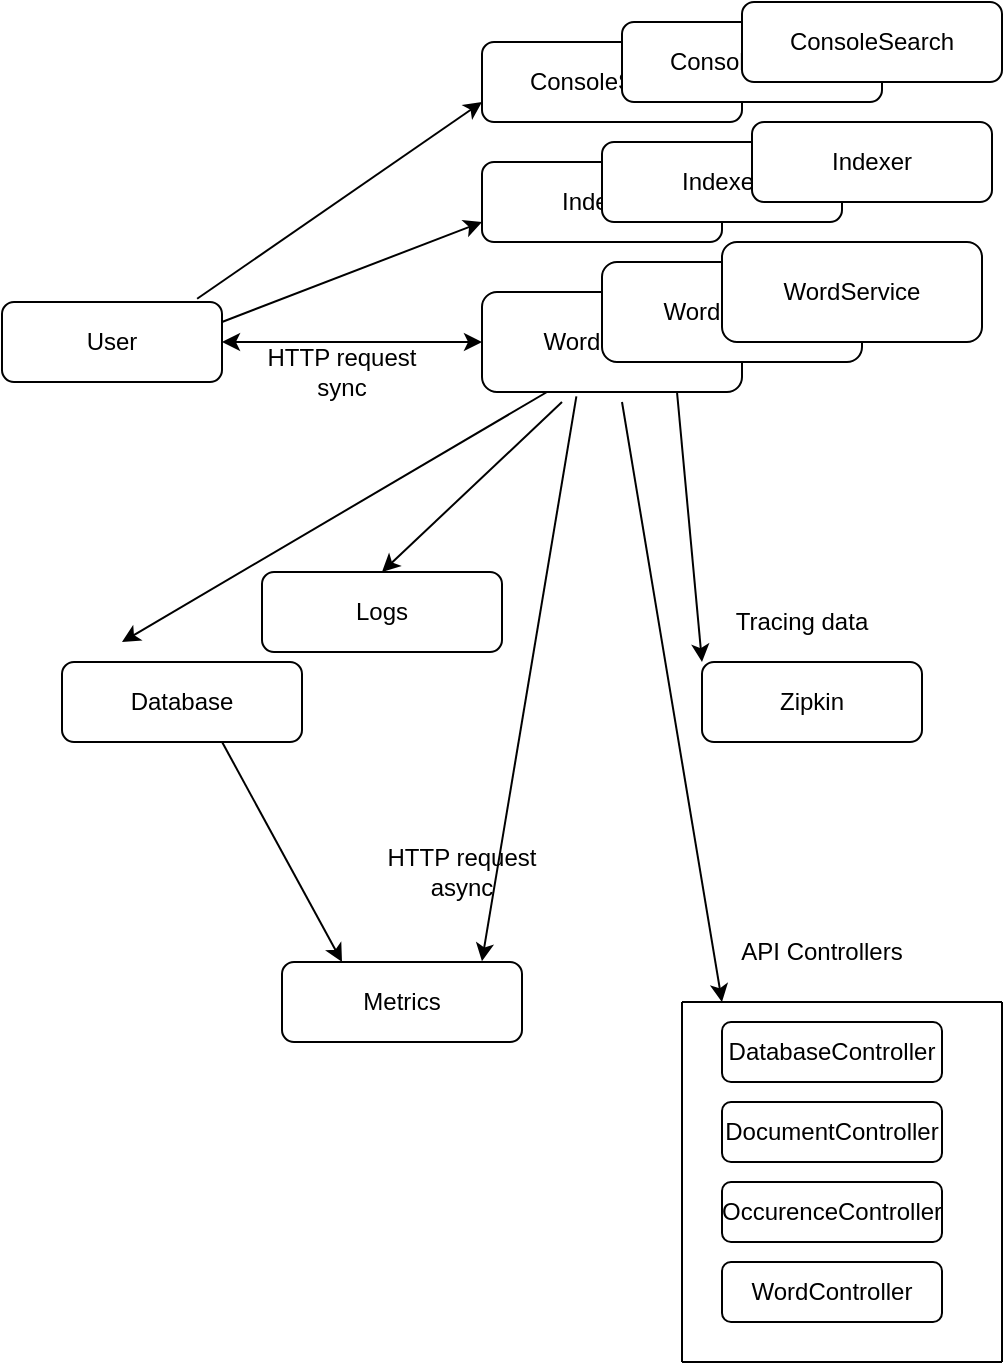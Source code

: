 <mxfile version="24.7.17">
  <diagram name="Side-1" id="QeFeoBRJKcRoihSQgV9_">
    <mxGraphModel dx="666" dy="1706" grid="1" gridSize="10" guides="1" tooltips="1" connect="1" arrows="1" fold="1" page="1" pageScale="1" pageWidth="827" pageHeight="1169" math="0" shadow="0">
      <root>
        <mxCell id="0" />
        <mxCell id="1" parent="0" />
        <mxCell id="G1x29QLc5-iGXMgj-8TD-32" value="Tracing data" style="text;strokeColor=none;align=center;fillColor=none;html=1;verticalAlign=middle;whiteSpace=wrap;rounded=0;" vertex="1" parent="1">
          <mxGeometry x="440" y="555" width="100" height="30" as="geometry" />
        </mxCell>
        <mxCell id="G1x29QLc5-iGXMgj-8TD-35" value="User" style="rounded=1;whiteSpace=wrap;html=1;" vertex="1" parent="1">
          <mxGeometry x="90" y="410" width="110" height="40" as="geometry" />
        </mxCell>
        <mxCell id="G1x29QLc5-iGXMgj-8TD-36" value="WordService" style="rounded=1;whiteSpace=wrap;html=1;" vertex="1" parent="1">
          <mxGeometry x="330" y="405" width="130" height="50" as="geometry" />
        </mxCell>
        <mxCell id="G1x29QLc5-iGXMgj-8TD-37" value="" style="endArrow=classic;startArrow=classic;html=1;rounded=0;entryX=0;entryY=0.5;entryDx=0;entryDy=0;exitX=1;exitY=0.5;exitDx=0;exitDy=0;" edge="1" parent="1" source="G1x29QLc5-iGXMgj-8TD-35" target="G1x29QLc5-iGXMgj-8TD-36">
          <mxGeometry width="50" height="50" relative="1" as="geometry">
            <mxPoint x="320" y="1190" as="sourcePoint" />
            <mxPoint x="370" y="1140" as="targetPoint" />
          </mxGeometry>
        </mxCell>
        <mxCell id="G1x29QLc5-iGXMgj-8TD-38" value="HTTP request&lt;div&gt;sync&lt;/div&gt;" style="text;strokeColor=none;align=center;fillColor=none;html=1;verticalAlign=middle;whiteSpace=wrap;rounded=0;" vertex="1" parent="1">
          <mxGeometry x="210" y="430" width="100" height="30" as="geometry" />
        </mxCell>
        <mxCell id="G1x29QLc5-iGXMgj-8TD-39" value="Database" style="rounded=1;whiteSpace=wrap;html=1;" vertex="1" parent="1">
          <mxGeometry x="120" y="590" width="120" height="40" as="geometry" />
        </mxCell>
        <mxCell id="G1x29QLc5-iGXMgj-8TD-40" value="Logs" style="rounded=1;whiteSpace=wrap;html=1;" vertex="1" parent="1">
          <mxGeometry x="220" y="545" width="120" height="40" as="geometry" />
        </mxCell>
        <mxCell id="G1x29QLc5-iGXMgj-8TD-41" value="Zipkin" style="rounded=1;whiteSpace=wrap;html=1;" vertex="1" parent="1">
          <mxGeometry x="440" y="590" width="110" height="40" as="geometry" />
        </mxCell>
        <mxCell id="G1x29QLc5-iGXMgj-8TD-42" value="API Controllers" style="text;strokeColor=none;align=center;fillColor=none;html=1;verticalAlign=middle;whiteSpace=wrap;rounded=0;" vertex="1" parent="1">
          <mxGeometry x="450" y="720" width="100" height="30" as="geometry" />
        </mxCell>
        <mxCell id="G1x29QLc5-iGXMgj-8TD-43" value="" style="endArrow=classic;html=1;rounded=0;exitX=0.25;exitY=1;exitDx=0;exitDy=0;" edge="1" parent="1" source="G1x29QLc5-iGXMgj-8TD-36">
          <mxGeometry width="50" height="50" relative="1" as="geometry">
            <mxPoint x="320" y="1190" as="sourcePoint" />
            <mxPoint x="150" y="580" as="targetPoint" />
          </mxGeometry>
        </mxCell>
        <mxCell id="G1x29QLc5-iGXMgj-8TD-44" value="" style="endArrow=classic;html=1;rounded=0;entryX=0.5;entryY=0;entryDx=0;entryDy=0;" edge="1" parent="1" target="G1x29QLc5-iGXMgj-8TD-40">
          <mxGeometry width="50" height="50" relative="1" as="geometry">
            <mxPoint x="370" y="460" as="sourcePoint" />
            <mxPoint x="370" y="1140" as="targetPoint" />
          </mxGeometry>
        </mxCell>
        <mxCell id="G1x29QLc5-iGXMgj-8TD-45" value="" style="endArrow=classic;html=1;rounded=0;entryX=0;entryY=0;entryDx=0;entryDy=0;exitX=0.75;exitY=1;exitDx=0;exitDy=0;" edge="1" parent="1" source="G1x29QLc5-iGXMgj-8TD-36" target="G1x29QLc5-iGXMgj-8TD-41">
          <mxGeometry width="50" height="50" relative="1" as="geometry">
            <mxPoint x="320" y="1190" as="sourcePoint" />
            <mxPoint x="370" y="1140" as="targetPoint" />
          </mxGeometry>
        </mxCell>
        <mxCell id="G1x29QLc5-iGXMgj-8TD-46" value="Metrics" style="rounded=1;whiteSpace=wrap;html=1;" vertex="1" parent="1">
          <mxGeometry x="230" y="740" width="120" height="40" as="geometry" />
        </mxCell>
        <mxCell id="G1x29QLc5-iGXMgj-8TD-47" value="" style="endArrow=classic;html=1;rounded=0;entryX=0.25;entryY=0;entryDx=0;entryDy=0;exitX=0.667;exitY=1;exitDx=0;exitDy=0;exitPerimeter=0;" edge="1" parent="1" source="G1x29QLc5-iGXMgj-8TD-39" target="G1x29QLc5-iGXMgj-8TD-46">
          <mxGeometry width="50" height="50" relative="1" as="geometry">
            <mxPoint x="320" y="1190" as="sourcePoint" />
            <mxPoint x="370" y="1140" as="targetPoint" />
          </mxGeometry>
        </mxCell>
        <mxCell id="G1x29QLc5-iGXMgj-8TD-48" value="DatabaseController" style="rounded=1;whiteSpace=wrap;html=1;" vertex="1" parent="1">
          <mxGeometry x="450" y="770" width="110" height="30" as="geometry" />
        </mxCell>
        <mxCell id="G1x29QLc5-iGXMgj-8TD-49" value="DocumentController" style="rounded=1;whiteSpace=wrap;html=1;" vertex="1" parent="1">
          <mxGeometry x="450" y="810" width="110" height="30" as="geometry" />
        </mxCell>
        <mxCell id="G1x29QLc5-iGXMgj-8TD-50" value="OccurenceController" style="rounded=1;whiteSpace=wrap;html=1;" vertex="1" parent="1">
          <mxGeometry x="450" y="850" width="110" height="30" as="geometry" />
        </mxCell>
        <mxCell id="G1x29QLc5-iGXMgj-8TD-51" value="WordController" style="rounded=1;whiteSpace=wrap;html=1;" vertex="1" parent="1">
          <mxGeometry x="450" y="890" width="110" height="30" as="geometry" />
        </mxCell>
        <mxCell id="G1x29QLc5-iGXMgj-8TD-54" value="" style="endArrow=none;html=1;rounded=0;" edge="1" parent="1">
          <mxGeometry width="50" height="50" relative="1" as="geometry">
            <mxPoint x="430" y="940" as="sourcePoint" />
            <mxPoint x="430" y="760" as="targetPoint" />
          </mxGeometry>
        </mxCell>
        <mxCell id="G1x29QLc5-iGXMgj-8TD-55" value="" style="endArrow=none;html=1;rounded=0;" edge="1" parent="1">
          <mxGeometry width="50" height="50" relative="1" as="geometry">
            <mxPoint x="590" y="940" as="sourcePoint" />
            <mxPoint x="590" y="760" as="targetPoint" />
          </mxGeometry>
        </mxCell>
        <mxCell id="G1x29QLc5-iGXMgj-8TD-56" value="" style="endArrow=none;html=1;rounded=0;" edge="1" parent="1">
          <mxGeometry width="50" height="50" relative="1" as="geometry">
            <mxPoint x="430" y="760" as="sourcePoint" />
            <mxPoint x="590" y="760" as="targetPoint" />
          </mxGeometry>
        </mxCell>
        <mxCell id="G1x29QLc5-iGXMgj-8TD-57" value="" style="endArrow=none;html=1;rounded=0;" edge="1" parent="1">
          <mxGeometry width="50" height="50" relative="1" as="geometry">
            <mxPoint x="430" y="940" as="sourcePoint" />
            <mxPoint x="590" y="940" as="targetPoint" />
          </mxGeometry>
        </mxCell>
        <mxCell id="G1x29QLc5-iGXMgj-8TD-58" value="" style="endArrow=classic;html=1;rounded=0;" edge="1" parent="1">
          <mxGeometry width="50" height="50" relative="1" as="geometry">
            <mxPoint x="400" y="460" as="sourcePoint" />
            <mxPoint x="450" y="760" as="targetPoint" />
          </mxGeometry>
        </mxCell>
        <mxCell id="G1x29QLc5-iGXMgj-8TD-61" value="Indexer" style="rounded=1;whiteSpace=wrap;html=1;" vertex="1" parent="1">
          <mxGeometry x="330" y="340" width="120" height="40" as="geometry" />
        </mxCell>
        <mxCell id="G1x29QLc5-iGXMgj-8TD-62" value="" style="endArrow=classic;html=1;rounded=0;entryX=0;entryY=0.75;entryDx=0;entryDy=0;exitX=1;exitY=0.25;exitDx=0;exitDy=0;" edge="1" parent="1" source="G1x29QLc5-iGXMgj-8TD-35" target="G1x29QLc5-iGXMgj-8TD-61">
          <mxGeometry width="50" height="50" relative="1" as="geometry">
            <mxPoint x="320" y="1130" as="sourcePoint" />
            <mxPoint x="370" y="1080" as="targetPoint" />
          </mxGeometry>
        </mxCell>
        <mxCell id="G1x29QLc5-iGXMgj-8TD-63" value="ConsoleSearch" style="rounded=1;whiteSpace=wrap;html=1;" vertex="1" parent="1">
          <mxGeometry x="330" y="280" width="130" height="40" as="geometry" />
        </mxCell>
        <mxCell id="G1x29QLc5-iGXMgj-8TD-64" value="" style="endArrow=classic;html=1;rounded=0;entryX=0;entryY=0.75;entryDx=0;entryDy=0;exitX=0.887;exitY=-0.04;exitDx=0;exitDy=0;exitPerimeter=0;" edge="1" parent="1" source="G1x29QLc5-iGXMgj-8TD-35" target="G1x29QLc5-iGXMgj-8TD-63">
          <mxGeometry width="50" height="50" relative="1" as="geometry">
            <mxPoint x="320" y="1130" as="sourcePoint" />
            <mxPoint x="370" y="1080" as="targetPoint" />
          </mxGeometry>
        </mxCell>
        <mxCell id="G1x29QLc5-iGXMgj-8TD-65" value="ConsoleSearch" style="rounded=1;whiteSpace=wrap;html=1;" vertex="1" parent="1">
          <mxGeometry x="400" y="270" width="130" height="40" as="geometry" />
        </mxCell>
        <mxCell id="G1x29QLc5-iGXMgj-8TD-66" value="ConsoleSearch" style="rounded=1;whiteSpace=wrap;html=1;" vertex="1" parent="1">
          <mxGeometry x="460" y="260" width="130" height="40" as="geometry" />
        </mxCell>
        <mxCell id="G1x29QLc5-iGXMgj-8TD-67" value="Indexer" style="rounded=1;whiteSpace=wrap;html=1;" vertex="1" parent="1">
          <mxGeometry x="390" y="330" width="120" height="40" as="geometry" />
        </mxCell>
        <mxCell id="G1x29QLc5-iGXMgj-8TD-68" value="Indexer" style="rounded=1;whiteSpace=wrap;html=1;" vertex="1" parent="1">
          <mxGeometry x="465" y="320" width="120" height="40" as="geometry" />
        </mxCell>
        <mxCell id="G1x29QLc5-iGXMgj-8TD-69" value="WordService" style="rounded=1;whiteSpace=wrap;html=1;" vertex="1" parent="1">
          <mxGeometry x="390" y="390" width="130" height="50" as="geometry" />
        </mxCell>
        <mxCell id="G1x29QLc5-iGXMgj-8TD-70" value="WordService" style="rounded=1;whiteSpace=wrap;html=1;" vertex="1" parent="1">
          <mxGeometry x="450" y="380" width="130" height="50" as="geometry" />
        </mxCell>
        <mxCell id="G1x29QLc5-iGXMgj-8TD-71" value="HTTP request&lt;div&gt;async&lt;/div&gt;" style="text;strokeColor=none;align=center;fillColor=none;html=1;verticalAlign=middle;whiteSpace=wrap;rounded=0;" vertex="1" parent="1">
          <mxGeometry x="270" y="680" width="100" height="30" as="geometry" />
        </mxCell>
        <mxCell id="G1x29QLc5-iGXMgj-8TD-72" value="" style="endArrow=classic;html=1;rounded=0;entryX=0.833;entryY=-0.01;entryDx=0;entryDy=0;entryPerimeter=0;exitX=0.363;exitY=1.044;exitDx=0;exitDy=0;exitPerimeter=0;" edge="1" parent="1" source="G1x29QLc5-iGXMgj-8TD-36" target="G1x29QLc5-iGXMgj-8TD-46">
          <mxGeometry width="50" height="50" relative="1" as="geometry">
            <mxPoint x="320" y="1130" as="sourcePoint" />
            <mxPoint x="370" y="1080" as="targetPoint" />
          </mxGeometry>
        </mxCell>
      </root>
    </mxGraphModel>
  </diagram>
</mxfile>
